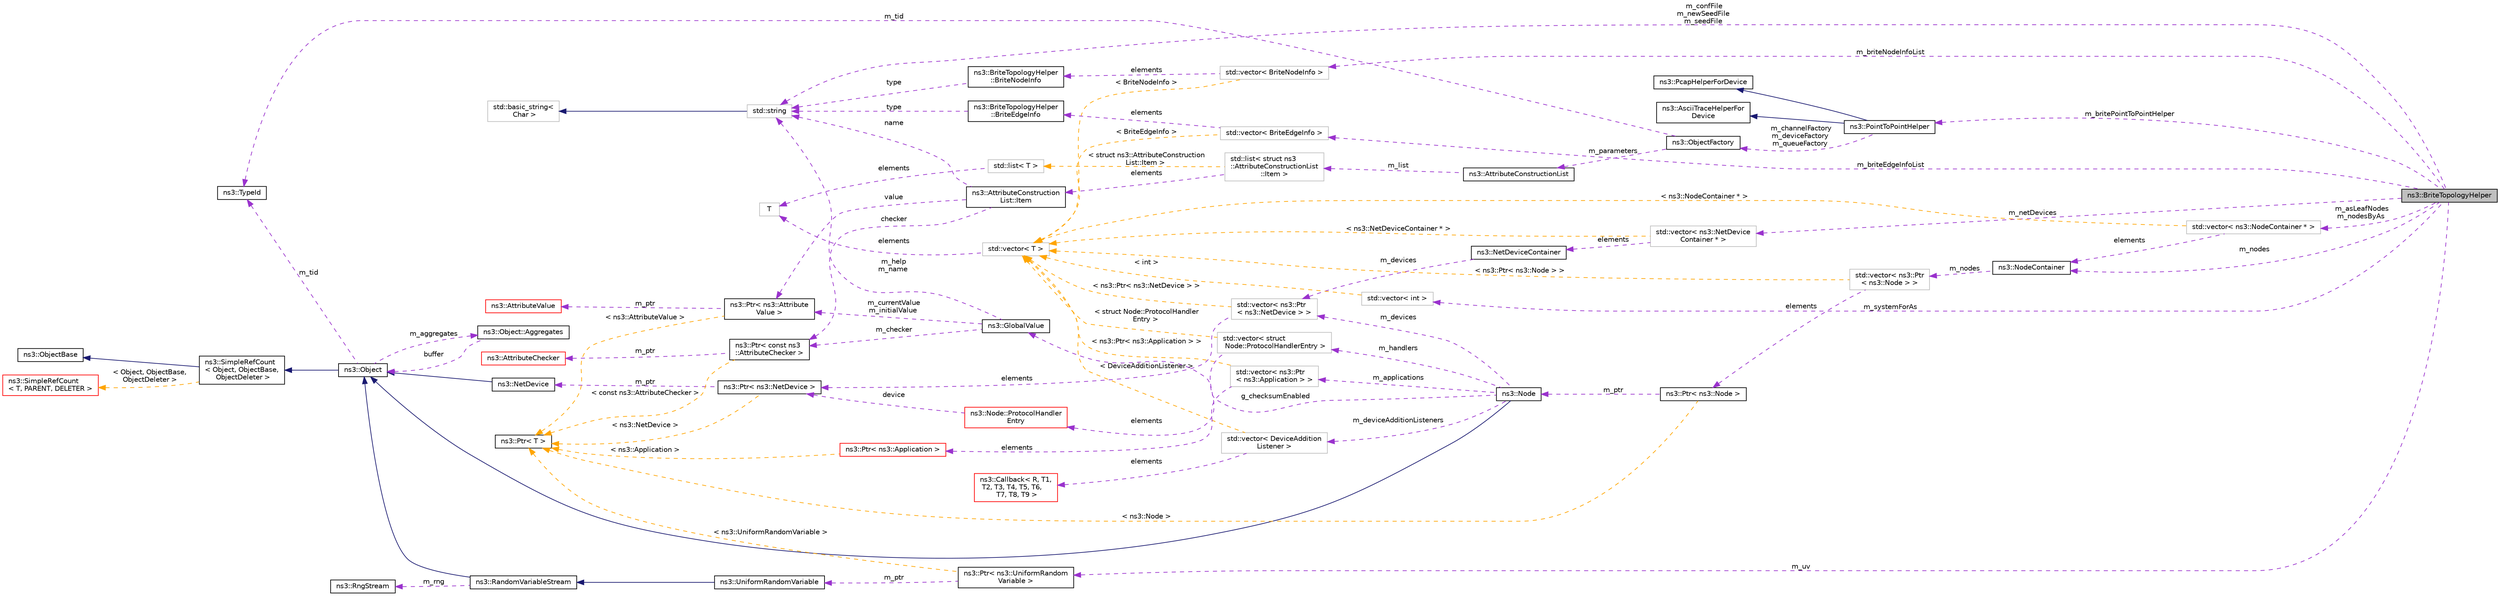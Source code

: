 digraph "ns3::BriteTopologyHelper"
{
 // LATEX_PDF_SIZE
  edge [fontname="Helvetica",fontsize="10",labelfontname="Helvetica",labelfontsize="10"];
  node [fontname="Helvetica",fontsize="10",shape=record];
  rankdir="LR";
  Node1 [label="ns3::BriteTopologyHelper",height=0.2,width=0.4,color="black", fillcolor="grey75", style="filled", fontcolor="black",tooltip="Interface with BRITE, the Boston university Representative Internet Topology gEnerator."];
  Node2 -> Node1 [dir="back",color="darkorchid3",fontsize="10",style="dashed",label=" m_netDevices" ,fontname="Helvetica"];
  Node2 [label="std::vector\< ns3::NetDevice\lContainer * \>",height=0.2,width=0.4,color="grey75", fillcolor="white", style="filled",tooltip=" "];
  Node3 -> Node2 [dir="back",color="darkorchid3",fontsize="10",style="dashed",label=" elements" ,fontname="Helvetica"];
  Node3 [label="ns3::NetDeviceContainer",height=0.2,width=0.4,color="black", fillcolor="white", style="filled",URL="$classns3_1_1_net_device_container.html",tooltip="holds a vector of ns3::NetDevice pointers"];
  Node4 -> Node3 [dir="back",color="darkorchid3",fontsize="10",style="dashed",label=" m_devices" ,fontname="Helvetica"];
  Node4 [label="std::vector\< ns3::Ptr\l\< ns3::NetDevice \> \>",height=0.2,width=0.4,color="grey75", fillcolor="white", style="filled",tooltip=" "];
  Node5 -> Node4 [dir="back",color="darkorchid3",fontsize="10",style="dashed",label=" elements" ,fontname="Helvetica"];
  Node5 [label="ns3::Ptr\< ns3::NetDevice \>",height=0.2,width=0.4,color="black", fillcolor="white", style="filled",URL="$classns3_1_1_ptr.html",tooltip=" "];
  Node6 -> Node5 [dir="back",color="darkorchid3",fontsize="10",style="dashed",label=" m_ptr" ,fontname="Helvetica"];
  Node6 [label="ns3::NetDevice",height=0.2,width=0.4,color="black", fillcolor="white", style="filled",URL="$classns3_1_1_net_device.html",tooltip="Network layer to device interface."];
  Node7 -> Node6 [dir="back",color="midnightblue",fontsize="10",style="solid",fontname="Helvetica"];
  Node7 [label="ns3::Object",height=0.2,width=0.4,color="black", fillcolor="white", style="filled",URL="$classns3_1_1_object.html",tooltip="A base class which provides memory management and object aggregation."];
  Node8 -> Node7 [dir="back",color="midnightblue",fontsize="10",style="solid",fontname="Helvetica"];
  Node8 [label="ns3::SimpleRefCount\l\< Object, ObjectBase,\l ObjectDeleter \>",height=0.2,width=0.4,color="black", fillcolor="white", style="filled",URL="$classns3_1_1_simple_ref_count.html",tooltip=" "];
  Node9 -> Node8 [dir="back",color="midnightblue",fontsize="10",style="solid",fontname="Helvetica"];
  Node9 [label="ns3::ObjectBase",height=0.2,width=0.4,color="black", fillcolor="white", style="filled",URL="$classns3_1_1_object_base.html",tooltip="Anchor the ns-3 type and attribute system."];
  Node10 -> Node8 [dir="back",color="orange",fontsize="10",style="dashed",label=" \< Object, ObjectBase,\l ObjectDeleter \>" ,fontname="Helvetica"];
  Node10 [label="ns3::SimpleRefCount\l\< T, PARENT, DELETER \>",height=0.2,width=0.4,color="red", fillcolor="white", style="filled",URL="$classns3_1_1_simple_ref_count.html",tooltip="A template-based reference counting class."];
  Node12 -> Node7 [dir="back",color="darkorchid3",fontsize="10",style="dashed",label=" m_tid" ,fontname="Helvetica"];
  Node12 [label="ns3::TypeId",height=0.2,width=0.4,color="black", fillcolor="white", style="filled",URL="$classns3_1_1_type_id.html",tooltip="a unique identifier for an interface."];
  Node13 -> Node7 [dir="back",color="darkorchid3",fontsize="10",style="dashed",label=" m_aggregates" ,fontname="Helvetica"];
  Node13 [label="ns3::Object::Aggregates",height=0.2,width=0.4,color="black", fillcolor="white", style="filled",URL="$structns3_1_1_object_1_1_aggregates.html",tooltip="The list of Objects aggregated to this one."];
  Node7 -> Node13 [dir="back",color="darkorchid3",fontsize="10",style="dashed",label=" buffer" ,fontname="Helvetica"];
  Node14 -> Node5 [dir="back",color="orange",fontsize="10",style="dashed",label=" \< ns3::NetDevice \>" ,fontname="Helvetica"];
  Node14 [label="ns3::Ptr\< T \>",height=0.2,width=0.4,color="black", fillcolor="white", style="filled",URL="$classns3_1_1_ptr.html",tooltip="Smart pointer class similar to boost::intrusive_ptr."];
  Node15 -> Node4 [dir="back",color="orange",fontsize="10",style="dashed",label=" \< ns3::Ptr\< ns3::NetDevice \> \>" ,fontname="Helvetica"];
  Node15 [label="std::vector\< T \>",height=0.2,width=0.4,color="grey75", fillcolor="white", style="filled",tooltip=" "];
  Node16 -> Node15 [dir="back",color="darkorchid3",fontsize="10",style="dashed",label=" elements" ,fontname="Helvetica"];
  Node16 [label="T",height=0.2,width=0.4,color="grey75", fillcolor="white", style="filled",tooltip=" "];
  Node15 -> Node2 [dir="back",color="orange",fontsize="10",style="dashed",label=" \< ns3::NetDeviceContainer * \>" ,fontname="Helvetica"];
  Node17 -> Node1 [dir="back",color="darkorchid3",fontsize="10",style="dashed",label=" m_briteNodeInfoList" ,fontname="Helvetica"];
  Node17 [label="std::vector\< BriteNodeInfo \>",height=0.2,width=0.4,color="grey75", fillcolor="white", style="filled",tooltip=" "];
  Node18 -> Node17 [dir="back",color="darkorchid3",fontsize="10",style="dashed",label=" elements" ,fontname="Helvetica"];
  Node18 [label="ns3::BriteTopologyHelper\l::BriteNodeInfo",height=0.2,width=0.4,color="black", fillcolor="white", style="filled",URL="$structns3_1_1_brite_topology_helper_1_1_brite_node_info.html",tooltip="Node information from BRITE."];
  Node19 -> Node18 [dir="back",color="darkorchid3",fontsize="10",style="dashed",label=" type" ,fontname="Helvetica"];
  Node19 [label="std::string",height=0.2,width=0.4,color="grey75", fillcolor="white", style="filled",tooltip=" "];
  Node20 -> Node19 [dir="back",color="midnightblue",fontsize="10",style="solid",fontname="Helvetica"];
  Node20 [label="std::basic_string\<\l Char \>",height=0.2,width=0.4,color="grey75", fillcolor="white", style="filled",tooltip=" "];
  Node15 -> Node17 [dir="back",color="orange",fontsize="10",style="dashed",label=" \< BriteNodeInfo \>" ,fontname="Helvetica"];
  Node21 -> Node1 [dir="back",color="darkorchid3",fontsize="10",style="dashed",label=" m_britePointToPointHelper" ,fontname="Helvetica"];
  Node21 [label="ns3::PointToPointHelper",height=0.2,width=0.4,color="black", fillcolor="white", style="filled",URL="$classns3_1_1_point_to_point_helper.html",tooltip="Build a set of PointToPointNetDevice objects."];
  Node22 -> Node21 [dir="back",color="midnightblue",fontsize="10",style="solid",fontname="Helvetica"];
  Node22 [label="ns3::PcapHelperForDevice",height=0.2,width=0.4,color="black", fillcolor="white", style="filled",URL="$classns3_1_1_pcap_helper_for_device.html",tooltip="Base class providing common user-level pcap operations for helpers representing net devices."];
  Node23 -> Node21 [dir="back",color="midnightblue",fontsize="10",style="solid",fontname="Helvetica"];
  Node23 [label="ns3::AsciiTraceHelperFor\lDevice",height=0.2,width=0.4,color="black", fillcolor="white", style="filled",URL="$classns3_1_1_ascii_trace_helper_for_device.html",tooltip="Base class providing common user-level ascii trace operations for helpers representing net devices."];
  Node24 -> Node21 [dir="back",color="darkorchid3",fontsize="10",style="dashed",label=" m_channelFactory\nm_deviceFactory\nm_queueFactory" ,fontname="Helvetica"];
  Node24 [label="ns3::ObjectFactory",height=0.2,width=0.4,color="black", fillcolor="white", style="filled",URL="$classns3_1_1_object_factory.html",tooltip="Instantiate subclasses of ns3::Object."];
  Node12 -> Node24 [dir="back",color="darkorchid3",fontsize="10",style="dashed",label=" m_tid" ,fontname="Helvetica"];
  Node25 -> Node24 [dir="back",color="darkorchid3",fontsize="10",style="dashed",label=" m_parameters" ,fontname="Helvetica"];
  Node25 [label="ns3::AttributeConstructionList",height=0.2,width=0.4,color="black", fillcolor="white", style="filled",URL="$classns3_1_1_attribute_construction_list.html",tooltip="List of Attribute name, value and checker triples used to construct Objects."];
  Node26 -> Node25 [dir="back",color="darkorchid3",fontsize="10",style="dashed",label=" m_list" ,fontname="Helvetica"];
  Node26 [label="std::list\< struct ns3\l::AttributeConstructionList\l::Item \>",height=0.2,width=0.4,color="grey75", fillcolor="white", style="filled",tooltip=" "];
  Node27 -> Node26 [dir="back",color="darkorchid3",fontsize="10",style="dashed",label=" elements" ,fontname="Helvetica"];
  Node27 [label="ns3::AttributeConstruction\lList::Item",height=0.2,width=0.4,color="black", fillcolor="white", style="filled",URL="$structns3_1_1_attribute_construction_list_1_1_item.html",tooltip="A single Attribute triple."];
  Node19 -> Node27 [dir="back",color="darkorchid3",fontsize="10",style="dashed",label=" name" ,fontname="Helvetica"];
  Node28 -> Node27 [dir="back",color="darkorchid3",fontsize="10",style="dashed",label=" value" ,fontname="Helvetica"];
  Node28 [label="ns3::Ptr\< ns3::Attribute\lValue \>",height=0.2,width=0.4,color="black", fillcolor="white", style="filled",URL="$classns3_1_1_ptr.html",tooltip=" "];
  Node29 -> Node28 [dir="back",color="darkorchid3",fontsize="10",style="dashed",label=" m_ptr" ,fontname="Helvetica"];
  Node29 [label="ns3::AttributeValue",height=0.2,width=0.4,color="red", fillcolor="white", style="filled",URL="$classns3_1_1_attribute_value.html",tooltip="Hold a value for an Attribute."];
  Node14 -> Node28 [dir="back",color="orange",fontsize="10",style="dashed",label=" \< ns3::AttributeValue \>" ,fontname="Helvetica"];
  Node31 -> Node27 [dir="back",color="darkorchid3",fontsize="10",style="dashed",label=" checker" ,fontname="Helvetica"];
  Node31 [label="ns3::Ptr\< const ns3\l::AttributeChecker \>",height=0.2,width=0.4,color="black", fillcolor="white", style="filled",URL="$classns3_1_1_ptr.html",tooltip=" "];
  Node32 -> Node31 [dir="back",color="darkorchid3",fontsize="10",style="dashed",label=" m_ptr" ,fontname="Helvetica"];
  Node32 [label="ns3::AttributeChecker",height=0.2,width=0.4,color="red", fillcolor="white", style="filled",URL="$classns3_1_1_attribute_checker.html",tooltip="Represent the type of an attribute."];
  Node14 -> Node31 [dir="back",color="orange",fontsize="10",style="dashed",label=" \< const ns3::AttributeChecker \>" ,fontname="Helvetica"];
  Node34 -> Node26 [dir="back",color="orange",fontsize="10",style="dashed",label=" \< struct ns3::AttributeConstruction\lList::Item \>" ,fontname="Helvetica"];
  Node34 [label="std::list\< T \>",height=0.2,width=0.4,color="grey75", fillcolor="white", style="filled",tooltip=" "];
  Node16 -> Node34 [dir="back",color="darkorchid3",fontsize="10",style="dashed",label=" elements" ,fontname="Helvetica"];
  Node35 -> Node1 [dir="back",color="darkorchid3",fontsize="10",style="dashed",label=" m_briteEdgeInfoList" ,fontname="Helvetica"];
  Node35 [label="std::vector\< BriteEdgeInfo \>",height=0.2,width=0.4,color="grey75", fillcolor="white", style="filled",tooltip=" "];
  Node36 -> Node35 [dir="back",color="darkorchid3",fontsize="10",style="dashed",label=" elements" ,fontname="Helvetica"];
  Node36 [label="ns3::BriteTopologyHelper\l::BriteEdgeInfo",height=0.2,width=0.4,color="black", fillcolor="white", style="filled",URL="$structns3_1_1_brite_topology_helper_1_1_brite_edge_info.html",tooltip="Edge information from BRITE."];
  Node19 -> Node36 [dir="back",color="darkorchid3",fontsize="10",style="dashed",label=" type" ,fontname="Helvetica"];
  Node15 -> Node35 [dir="back",color="orange",fontsize="10",style="dashed",label=" \< BriteEdgeInfo \>" ,fontname="Helvetica"];
  Node19 -> Node1 [dir="back",color="darkorchid3",fontsize="10",style="dashed",label=" m_confFile\nm_newSeedFile\nm_seedFile" ,fontname="Helvetica"];
  Node37 -> Node1 [dir="back",color="darkorchid3",fontsize="10",style="dashed",label=" m_systemForAs" ,fontname="Helvetica"];
  Node37 [label="std::vector\< int \>",height=0.2,width=0.4,color="grey75", fillcolor="white", style="filled",tooltip=" "];
  Node15 -> Node37 [dir="back",color="orange",fontsize="10",style="dashed",label=" \< int \>" ,fontname="Helvetica"];
  Node38 -> Node1 [dir="back",color="darkorchid3",fontsize="10",style="dashed",label=" m_asLeafNodes\nm_nodesByAs" ,fontname="Helvetica"];
  Node38 [label="std::vector\< ns3::NodeContainer * \>",height=0.2,width=0.4,color="grey75", fillcolor="white", style="filled",tooltip=" "];
  Node39 -> Node38 [dir="back",color="darkorchid3",fontsize="10",style="dashed",label=" elements" ,fontname="Helvetica"];
  Node39 [label="ns3::NodeContainer",height=0.2,width=0.4,color="black", fillcolor="white", style="filled",URL="$classns3_1_1_node_container.html",tooltip="keep track of a set of node pointers."];
  Node40 -> Node39 [dir="back",color="darkorchid3",fontsize="10",style="dashed",label=" m_nodes" ,fontname="Helvetica"];
  Node40 [label="std::vector\< ns3::Ptr\l\< ns3::Node \> \>",height=0.2,width=0.4,color="grey75", fillcolor="white", style="filled",tooltip=" "];
  Node41 -> Node40 [dir="back",color="darkorchid3",fontsize="10",style="dashed",label=" elements" ,fontname="Helvetica"];
  Node41 [label="ns3::Ptr\< ns3::Node \>",height=0.2,width=0.4,color="black", fillcolor="white", style="filled",URL="$classns3_1_1_ptr.html",tooltip=" "];
  Node42 -> Node41 [dir="back",color="darkorchid3",fontsize="10",style="dashed",label=" m_ptr" ,fontname="Helvetica"];
  Node42 [label="ns3::Node",height=0.2,width=0.4,color="black", fillcolor="white", style="filled",URL="$classns3_1_1_node.html",tooltip="A network Node."];
  Node7 -> Node42 [dir="back",color="midnightblue",fontsize="10",style="solid",fontname="Helvetica"];
  Node43 -> Node42 [dir="back",color="darkorchid3",fontsize="10",style="dashed",label=" m_applications" ,fontname="Helvetica"];
  Node43 [label="std::vector\< ns3::Ptr\l\< ns3::Application \> \>",height=0.2,width=0.4,color="grey75", fillcolor="white", style="filled",tooltip=" "];
  Node44 -> Node43 [dir="back",color="darkorchid3",fontsize="10",style="dashed",label=" elements" ,fontname="Helvetica"];
  Node44 [label="ns3::Ptr\< ns3::Application \>",height=0.2,width=0.4,color="red", fillcolor="white", style="filled",URL="$classns3_1_1_ptr.html",tooltip=" "];
  Node14 -> Node44 [dir="back",color="orange",fontsize="10",style="dashed",label=" \< ns3::Application \>" ,fontname="Helvetica"];
  Node15 -> Node43 [dir="back",color="orange",fontsize="10",style="dashed",label=" \< ns3::Ptr\< ns3::Application \> \>" ,fontname="Helvetica"];
  Node4 -> Node42 [dir="back",color="darkorchid3",fontsize="10",style="dashed",label=" m_devices" ,fontname="Helvetica"];
  Node53 -> Node42 [dir="back",color="darkorchid3",fontsize="10",style="dashed",label=" g_checksumEnabled" ,fontname="Helvetica"];
  Node53 [label="ns3::GlobalValue",height=0.2,width=0.4,color="black", fillcolor="white", style="filled",URL="$classns3_1_1_global_value.html",tooltip="Hold a so-called 'global value'."];
  Node28 -> Node53 [dir="back",color="darkorchid3",fontsize="10",style="dashed",label=" m_currentValue\nm_initialValue" ,fontname="Helvetica"];
  Node19 -> Node53 [dir="back",color="darkorchid3",fontsize="10",style="dashed",label=" m_help\nm_name" ,fontname="Helvetica"];
  Node31 -> Node53 [dir="back",color="darkorchid3",fontsize="10",style="dashed",label=" m_checker" ,fontname="Helvetica"];
  Node54 -> Node42 [dir="back",color="darkorchid3",fontsize="10",style="dashed",label=" m_handlers" ,fontname="Helvetica"];
  Node54 [label="std::vector\< struct\l Node::ProtocolHandlerEntry \>",height=0.2,width=0.4,color="grey75", fillcolor="white", style="filled",tooltip=" "];
  Node55 -> Node54 [dir="back",color="darkorchid3",fontsize="10",style="dashed",label=" elements" ,fontname="Helvetica"];
  Node55 [label="ns3::Node::ProtocolHandler\lEntry",height=0.2,width=0.4,color="red", fillcolor="white", style="filled",URL="$structns3_1_1_node_1_1_protocol_handler_entry.html",tooltip="Protocol handler entry."];
  Node5 -> Node55 [dir="back",color="darkorchid3",fontsize="10",style="dashed",label=" device" ,fontname="Helvetica"];
  Node15 -> Node54 [dir="back",color="orange",fontsize="10",style="dashed",label=" \< struct Node::ProtocolHandler\lEntry \>" ,fontname="Helvetica"];
  Node62 -> Node42 [dir="back",color="darkorchid3",fontsize="10",style="dashed",label=" m_deviceAdditionListeners" ,fontname="Helvetica"];
  Node62 [label="std::vector\< DeviceAddition\lListener \>",height=0.2,width=0.4,color="grey75", fillcolor="white", style="filled",tooltip=" "];
  Node61 -> Node62 [dir="back",color="darkorchid3",fontsize="10",style="dashed",label=" elements" ,fontname="Helvetica"];
  Node61 [label="ns3::Callback\< R, T1,\l T2, T3, T4, T5, T6,\l T7, T8, T9 \>",height=0.2,width=0.4,color="red", fillcolor="white", style="filled",URL="$classns3_1_1_callback.html",tooltip="Callback template class."];
  Node15 -> Node62 [dir="back",color="orange",fontsize="10",style="dashed",label=" \< DeviceAdditionListener \>" ,fontname="Helvetica"];
  Node14 -> Node41 [dir="back",color="orange",fontsize="10",style="dashed",label=" \< ns3::Node \>" ,fontname="Helvetica"];
  Node15 -> Node40 [dir="back",color="orange",fontsize="10",style="dashed",label=" \< ns3::Ptr\< ns3::Node \> \>" ,fontname="Helvetica"];
  Node15 -> Node38 [dir="back",color="orange",fontsize="10",style="dashed",label=" \< ns3::NodeContainer * \>" ,fontname="Helvetica"];
  Node63 -> Node1 [dir="back",color="darkorchid3",fontsize="10",style="dashed",label=" m_uv" ,fontname="Helvetica"];
  Node63 [label="ns3::Ptr\< ns3::UniformRandom\lVariable \>",height=0.2,width=0.4,color="black", fillcolor="white", style="filled",URL="$classns3_1_1_ptr.html",tooltip=" "];
  Node64 -> Node63 [dir="back",color="darkorchid3",fontsize="10",style="dashed",label=" m_ptr" ,fontname="Helvetica"];
  Node64 [label="ns3::UniformRandomVariable",height=0.2,width=0.4,color="black", fillcolor="white", style="filled",URL="$classns3_1_1_uniform_random_variable.html",tooltip="The uniform distribution Random Number Generator (RNG)."];
  Node65 -> Node64 [dir="back",color="midnightblue",fontsize="10",style="solid",fontname="Helvetica"];
  Node65 [label="ns3::RandomVariableStream",height=0.2,width=0.4,color="black", fillcolor="white", style="filled",URL="$classns3_1_1_random_variable_stream.html",tooltip="The basic uniform Random Number Generator (RNG)."];
  Node7 -> Node65 [dir="back",color="midnightblue",fontsize="10",style="solid",fontname="Helvetica"];
  Node66 -> Node65 [dir="back",color="darkorchid3",fontsize="10",style="dashed",label=" m_rng" ,fontname="Helvetica"];
  Node66 [label="ns3::RngStream",height=0.2,width=0.4,color="black", fillcolor="white", style="filled",URL="$classns3_1_1_rng_stream.html",tooltip="Combined Multiple-Recursive Generator MRG32k3a."];
  Node14 -> Node63 [dir="back",color="orange",fontsize="10",style="dashed",label=" \< ns3::UniformRandomVariable \>" ,fontname="Helvetica"];
  Node39 -> Node1 [dir="back",color="darkorchid3",fontsize="10",style="dashed",label=" m_nodes" ,fontname="Helvetica"];
}
